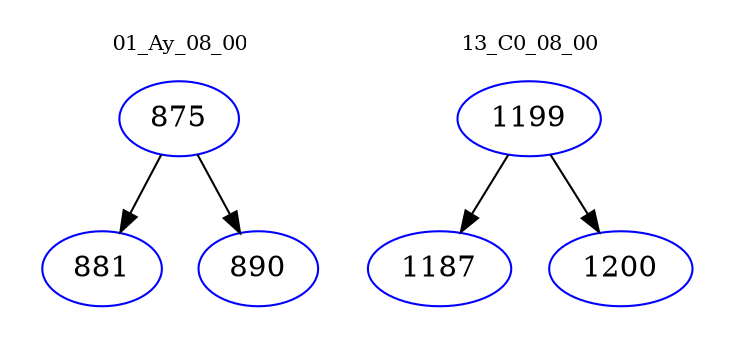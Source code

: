 digraph{
subgraph cluster_0 {
color = white
label = "01_Ay_08_00";
fontsize=10;
T0_875 [label="875", color="blue"]
T0_875 -> T0_881 [color="black"]
T0_881 [label="881", color="blue"]
T0_875 -> T0_890 [color="black"]
T0_890 [label="890", color="blue"]
}
subgraph cluster_1 {
color = white
label = "13_C0_08_00";
fontsize=10;
T1_1199 [label="1199", color="blue"]
T1_1199 -> T1_1187 [color="black"]
T1_1187 [label="1187", color="blue"]
T1_1199 -> T1_1200 [color="black"]
T1_1200 [label="1200", color="blue"]
}
}
